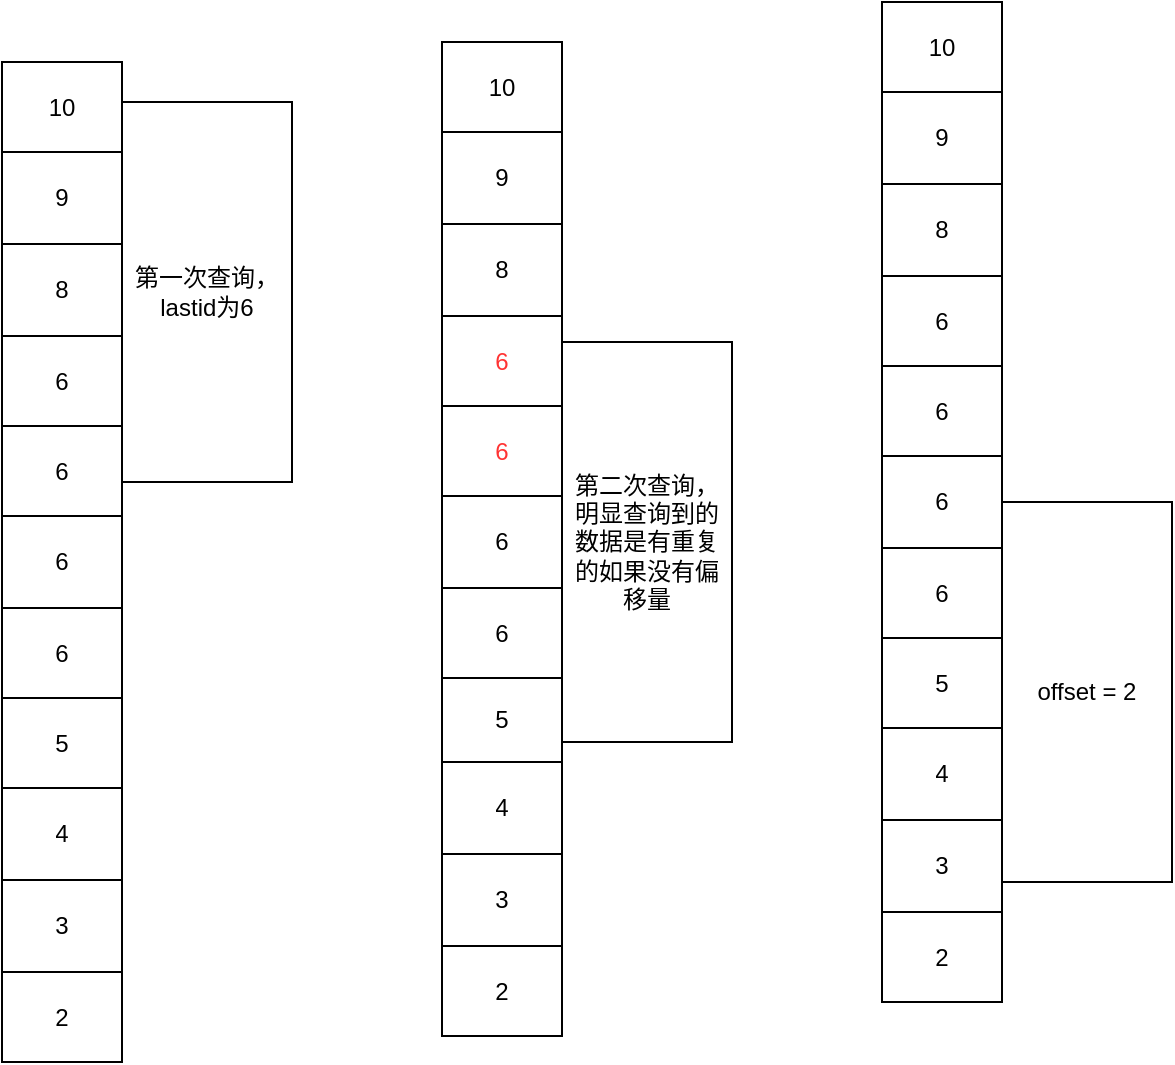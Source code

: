 <mxfile version="21.3.0" type="github">
  <diagram name="第 1 页" id="ChGQeMp-SRfOaH79TZZv">
    <mxGraphModel dx="1434" dy="796" grid="1" gridSize="10" guides="1" tooltips="1" connect="1" arrows="1" fold="1" page="1" pageScale="1" pageWidth="827" pageHeight="1169" math="0" shadow="0">
      <root>
        <mxCell id="0" />
        <mxCell id="1" parent="0" />
        <mxCell id="1Z-Ai8XBa-sebIjdM5xS-17" value="" style="shape=table;startSize=0;container=1;collapsible=0;childLayout=tableLayout;align=center;labelPosition=center;verticalLabelPosition=middle;verticalAlign=middle;" vertex="1" parent="1">
          <mxGeometry x="90" y="130" width="60" height="500" as="geometry" />
        </mxCell>
        <mxCell id="1Z-Ai8XBa-sebIjdM5xS-18" value="" style="shape=tableRow;horizontal=0;startSize=0;swimlaneHead=0;swimlaneBody=0;strokeColor=inherit;top=0;left=0;bottom=0;right=0;collapsible=0;dropTarget=0;fillColor=none;points=[[0,0.5],[1,0.5]];portConstraint=eastwest;align=center;labelPosition=center;verticalLabelPosition=middle;verticalAlign=middle;" vertex="1" parent="1Z-Ai8XBa-sebIjdM5xS-17">
          <mxGeometry width="60" height="45" as="geometry" />
        </mxCell>
        <mxCell id="1Z-Ai8XBa-sebIjdM5xS-19" value="10" style="shape=partialRectangle;html=1;whiteSpace=wrap;connectable=0;strokeColor=inherit;overflow=hidden;fillColor=none;top=0;left=0;bottom=0;right=0;pointerEvents=1;align=center;labelPosition=center;verticalLabelPosition=middle;verticalAlign=middle;" vertex="1" parent="1Z-Ai8XBa-sebIjdM5xS-18">
          <mxGeometry width="60" height="45" as="geometry">
            <mxRectangle width="60" height="45" as="alternateBounds" />
          </mxGeometry>
        </mxCell>
        <mxCell id="1Z-Ai8XBa-sebIjdM5xS-20" value="" style="shape=tableRow;horizontal=0;startSize=0;swimlaneHead=0;swimlaneBody=0;strokeColor=inherit;top=0;left=0;bottom=0;right=0;collapsible=0;dropTarget=0;fillColor=none;points=[[0,0.5],[1,0.5]];portConstraint=eastwest;align=center;labelPosition=center;verticalLabelPosition=middle;verticalAlign=middle;" vertex="1" parent="1Z-Ai8XBa-sebIjdM5xS-17">
          <mxGeometry y="45" width="60" height="46" as="geometry" />
        </mxCell>
        <mxCell id="1Z-Ai8XBa-sebIjdM5xS-21" value="9" style="shape=partialRectangle;html=1;whiteSpace=wrap;connectable=0;strokeColor=inherit;overflow=hidden;fillColor=none;top=0;left=0;bottom=0;right=0;pointerEvents=1;align=center;labelPosition=center;verticalLabelPosition=middle;verticalAlign=middle;" vertex="1" parent="1Z-Ai8XBa-sebIjdM5xS-20">
          <mxGeometry width="60" height="46" as="geometry">
            <mxRectangle width="60" height="46" as="alternateBounds" />
          </mxGeometry>
        </mxCell>
        <mxCell id="1Z-Ai8XBa-sebIjdM5xS-22" value="" style="shape=tableRow;horizontal=0;startSize=0;swimlaneHead=0;swimlaneBody=0;strokeColor=inherit;top=0;left=0;bottom=0;right=0;collapsible=0;dropTarget=0;fillColor=none;points=[[0,0.5],[1,0.5]];portConstraint=eastwest;align=center;labelPosition=center;verticalLabelPosition=middle;verticalAlign=middle;" vertex="1" parent="1Z-Ai8XBa-sebIjdM5xS-17">
          <mxGeometry y="91" width="60" height="46" as="geometry" />
        </mxCell>
        <mxCell id="1Z-Ai8XBa-sebIjdM5xS-23" value="8" style="shape=partialRectangle;html=1;whiteSpace=wrap;connectable=0;strokeColor=inherit;overflow=hidden;fillColor=none;top=0;left=0;bottom=0;right=0;pointerEvents=1;align=center;labelPosition=center;verticalLabelPosition=middle;verticalAlign=middle;" vertex="1" parent="1Z-Ai8XBa-sebIjdM5xS-22">
          <mxGeometry width="60" height="46" as="geometry">
            <mxRectangle width="60" height="46" as="alternateBounds" />
          </mxGeometry>
        </mxCell>
        <mxCell id="1Z-Ai8XBa-sebIjdM5xS-24" value="" style="shape=tableRow;horizontal=0;startSize=0;swimlaneHead=0;swimlaneBody=0;strokeColor=inherit;top=0;left=0;bottom=0;right=0;collapsible=0;dropTarget=0;fillColor=none;points=[[0,0.5],[1,0.5]];portConstraint=eastwest;align=center;labelPosition=center;verticalLabelPosition=middle;verticalAlign=middle;" vertex="1" parent="1Z-Ai8XBa-sebIjdM5xS-17">
          <mxGeometry y="137" width="60" height="45" as="geometry" />
        </mxCell>
        <mxCell id="1Z-Ai8XBa-sebIjdM5xS-25" value="6" style="shape=partialRectangle;html=1;whiteSpace=wrap;connectable=0;strokeColor=inherit;overflow=hidden;fillColor=none;top=0;left=0;bottom=0;right=0;pointerEvents=1;align=center;labelPosition=center;verticalLabelPosition=middle;verticalAlign=middle;" vertex="1" parent="1Z-Ai8XBa-sebIjdM5xS-24">
          <mxGeometry width="60" height="45" as="geometry">
            <mxRectangle width="60" height="45" as="alternateBounds" />
          </mxGeometry>
        </mxCell>
        <mxCell id="1Z-Ai8XBa-sebIjdM5xS-26" value="" style="shape=tableRow;horizontal=0;startSize=0;swimlaneHead=0;swimlaneBody=0;strokeColor=inherit;top=0;left=0;bottom=0;right=0;collapsible=0;dropTarget=0;fillColor=none;points=[[0,0.5],[1,0.5]];portConstraint=eastwest;align=center;labelPosition=center;verticalLabelPosition=middle;verticalAlign=middle;" vertex="1" parent="1Z-Ai8XBa-sebIjdM5xS-17">
          <mxGeometry y="182" width="60" height="45" as="geometry" />
        </mxCell>
        <mxCell id="1Z-Ai8XBa-sebIjdM5xS-27" value="6" style="shape=partialRectangle;html=1;whiteSpace=wrap;connectable=0;strokeColor=inherit;overflow=hidden;fillColor=none;top=0;left=0;bottom=0;right=0;pointerEvents=1;align=center;labelPosition=center;verticalLabelPosition=middle;verticalAlign=middle;" vertex="1" parent="1Z-Ai8XBa-sebIjdM5xS-26">
          <mxGeometry width="60" height="45" as="geometry">
            <mxRectangle width="60" height="45" as="alternateBounds" />
          </mxGeometry>
        </mxCell>
        <mxCell id="1Z-Ai8XBa-sebIjdM5xS-28" value="" style="shape=tableRow;horizontal=0;startSize=0;swimlaneHead=0;swimlaneBody=0;strokeColor=inherit;top=0;left=0;bottom=0;right=0;collapsible=0;dropTarget=0;fillColor=none;points=[[0,0.5],[1,0.5]];portConstraint=eastwest;align=center;labelPosition=center;verticalLabelPosition=middle;verticalAlign=middle;" vertex="1" parent="1Z-Ai8XBa-sebIjdM5xS-17">
          <mxGeometry y="227" width="60" height="46" as="geometry" />
        </mxCell>
        <mxCell id="1Z-Ai8XBa-sebIjdM5xS-29" value="6" style="shape=partialRectangle;html=1;whiteSpace=wrap;connectable=0;strokeColor=inherit;overflow=hidden;fillColor=none;top=0;left=0;bottom=0;right=0;pointerEvents=1;align=center;labelPosition=center;verticalLabelPosition=middle;verticalAlign=middle;" vertex="1" parent="1Z-Ai8XBa-sebIjdM5xS-28">
          <mxGeometry width="60" height="46" as="geometry">
            <mxRectangle width="60" height="46" as="alternateBounds" />
          </mxGeometry>
        </mxCell>
        <mxCell id="1Z-Ai8XBa-sebIjdM5xS-30" value="" style="shape=tableRow;horizontal=0;startSize=0;swimlaneHead=0;swimlaneBody=0;strokeColor=inherit;top=0;left=0;bottom=0;right=0;collapsible=0;dropTarget=0;fillColor=none;points=[[0,0.5],[1,0.5]];portConstraint=eastwest;align=center;labelPosition=center;verticalLabelPosition=middle;verticalAlign=middle;" vertex="1" parent="1Z-Ai8XBa-sebIjdM5xS-17">
          <mxGeometry y="273" width="60" height="45" as="geometry" />
        </mxCell>
        <mxCell id="1Z-Ai8XBa-sebIjdM5xS-31" value="6" style="shape=partialRectangle;html=1;whiteSpace=wrap;connectable=0;strokeColor=inherit;overflow=hidden;fillColor=none;top=0;left=0;bottom=0;right=0;pointerEvents=1;align=center;labelPosition=center;verticalLabelPosition=middle;verticalAlign=middle;" vertex="1" parent="1Z-Ai8XBa-sebIjdM5xS-30">
          <mxGeometry width="60" height="45" as="geometry">
            <mxRectangle width="60" height="45" as="alternateBounds" />
          </mxGeometry>
        </mxCell>
        <mxCell id="1Z-Ai8XBa-sebIjdM5xS-32" value="" style="shape=tableRow;horizontal=0;startSize=0;swimlaneHead=0;swimlaneBody=0;strokeColor=inherit;top=0;left=0;bottom=0;right=0;collapsible=0;dropTarget=0;fillColor=none;points=[[0,0.5],[1,0.5]];portConstraint=eastwest;align=center;labelPosition=center;verticalLabelPosition=middle;verticalAlign=middle;" vertex="1" parent="1Z-Ai8XBa-sebIjdM5xS-17">
          <mxGeometry y="318" width="60" height="45" as="geometry" />
        </mxCell>
        <mxCell id="1Z-Ai8XBa-sebIjdM5xS-33" value="5" style="shape=partialRectangle;html=1;whiteSpace=wrap;connectable=0;strokeColor=inherit;overflow=hidden;fillColor=none;top=0;left=0;bottom=0;right=0;pointerEvents=1;align=center;labelPosition=center;verticalLabelPosition=middle;verticalAlign=middle;" vertex="1" parent="1Z-Ai8XBa-sebIjdM5xS-32">
          <mxGeometry width="60" height="45" as="geometry">
            <mxRectangle width="60" height="45" as="alternateBounds" />
          </mxGeometry>
        </mxCell>
        <mxCell id="1Z-Ai8XBa-sebIjdM5xS-34" value="" style="shape=tableRow;horizontal=0;startSize=0;swimlaneHead=0;swimlaneBody=0;strokeColor=inherit;top=0;left=0;bottom=0;right=0;collapsible=0;dropTarget=0;fillColor=none;points=[[0,0.5],[1,0.5]];portConstraint=eastwest;align=center;labelPosition=center;verticalLabelPosition=middle;verticalAlign=middle;" vertex="1" parent="1Z-Ai8XBa-sebIjdM5xS-17">
          <mxGeometry y="363" width="60" height="46" as="geometry" />
        </mxCell>
        <mxCell id="1Z-Ai8XBa-sebIjdM5xS-35" value="4" style="shape=partialRectangle;html=1;whiteSpace=wrap;connectable=0;strokeColor=inherit;overflow=hidden;fillColor=none;top=0;left=0;bottom=0;right=0;pointerEvents=1;align=center;labelPosition=center;verticalLabelPosition=middle;verticalAlign=middle;" vertex="1" parent="1Z-Ai8XBa-sebIjdM5xS-34">
          <mxGeometry width="60" height="46" as="geometry">
            <mxRectangle width="60" height="46" as="alternateBounds" />
          </mxGeometry>
        </mxCell>
        <mxCell id="1Z-Ai8XBa-sebIjdM5xS-38" style="shape=tableRow;horizontal=0;startSize=0;swimlaneHead=0;swimlaneBody=0;strokeColor=inherit;top=0;left=0;bottom=0;right=0;collapsible=0;dropTarget=0;fillColor=none;points=[[0,0.5],[1,0.5]];portConstraint=eastwest;align=center;labelPosition=center;verticalLabelPosition=middle;verticalAlign=middle;" vertex="1" parent="1Z-Ai8XBa-sebIjdM5xS-17">
          <mxGeometry y="409" width="60" height="46" as="geometry" />
        </mxCell>
        <mxCell id="1Z-Ai8XBa-sebIjdM5xS-39" value="3" style="shape=partialRectangle;html=1;whiteSpace=wrap;connectable=0;strokeColor=inherit;overflow=hidden;fillColor=none;top=0;left=0;bottom=0;right=0;pointerEvents=1;align=center;labelPosition=center;verticalLabelPosition=middle;verticalAlign=middle;" vertex="1" parent="1Z-Ai8XBa-sebIjdM5xS-38">
          <mxGeometry width="60" height="46" as="geometry">
            <mxRectangle width="60" height="46" as="alternateBounds" />
          </mxGeometry>
        </mxCell>
        <mxCell id="1Z-Ai8XBa-sebIjdM5xS-36" style="shape=tableRow;horizontal=0;startSize=0;swimlaneHead=0;swimlaneBody=0;strokeColor=inherit;top=0;left=0;bottom=0;right=0;collapsible=0;dropTarget=0;fillColor=none;points=[[0,0.5],[1,0.5]];portConstraint=eastwest;align=center;labelPosition=center;verticalLabelPosition=middle;verticalAlign=middle;" vertex="1" parent="1Z-Ai8XBa-sebIjdM5xS-17">
          <mxGeometry y="455" width="60" height="45" as="geometry" />
        </mxCell>
        <mxCell id="1Z-Ai8XBa-sebIjdM5xS-37" value="2" style="shape=partialRectangle;html=1;whiteSpace=wrap;connectable=0;strokeColor=inherit;overflow=hidden;fillColor=none;top=0;left=0;bottom=0;right=0;pointerEvents=1;align=center;labelPosition=center;verticalLabelPosition=middle;verticalAlign=middle;" vertex="1" parent="1Z-Ai8XBa-sebIjdM5xS-36">
          <mxGeometry width="60" height="45" as="geometry">
            <mxRectangle width="60" height="45" as="alternateBounds" />
          </mxGeometry>
        </mxCell>
        <mxCell id="1Z-Ai8XBa-sebIjdM5xS-42" value="第一次查询，lastid为6" style="shape=partialRectangle;whiteSpace=wrap;html=1;bottom=1;right=1;left=1;top=0;fillColor=none;routingCenterX=-0.5;direction=north;align=center;labelPosition=center;verticalLabelPosition=middle;verticalAlign=middle;" vertex="1" parent="1">
          <mxGeometry x="150" y="150" width="85" height="190" as="geometry" />
        </mxCell>
        <mxCell id="1Z-Ai8XBa-sebIjdM5xS-43" value="" style="shape=table;startSize=0;container=1;collapsible=0;childLayout=tableLayout;align=center;labelPosition=center;verticalLabelPosition=middle;verticalAlign=middle;" vertex="1" parent="1">
          <mxGeometry x="310" y="120" width="60" height="497.0" as="geometry" />
        </mxCell>
        <mxCell id="1Z-Ai8XBa-sebIjdM5xS-44" value="" style="shape=tableRow;horizontal=0;startSize=0;swimlaneHead=0;swimlaneBody=0;strokeColor=inherit;top=0;left=0;bottom=0;right=0;collapsible=0;dropTarget=0;fillColor=none;points=[[0,0.5],[1,0.5]];portConstraint=eastwest;align=center;labelPosition=center;verticalLabelPosition=middle;verticalAlign=middle;" vertex="1" parent="1Z-Ai8XBa-sebIjdM5xS-43">
          <mxGeometry width="60" height="45" as="geometry" />
        </mxCell>
        <mxCell id="1Z-Ai8XBa-sebIjdM5xS-45" value="10" style="shape=partialRectangle;html=1;whiteSpace=wrap;connectable=0;strokeColor=inherit;overflow=hidden;fillColor=none;top=0;left=0;bottom=0;right=0;pointerEvents=1;align=center;labelPosition=center;verticalLabelPosition=middle;verticalAlign=middle;" vertex="1" parent="1Z-Ai8XBa-sebIjdM5xS-44">
          <mxGeometry width="60" height="45" as="geometry">
            <mxRectangle width="60" height="45" as="alternateBounds" />
          </mxGeometry>
        </mxCell>
        <mxCell id="1Z-Ai8XBa-sebIjdM5xS-46" value="" style="shape=tableRow;horizontal=0;startSize=0;swimlaneHead=0;swimlaneBody=0;strokeColor=inherit;top=0;left=0;bottom=0;right=0;collapsible=0;dropTarget=0;fillColor=none;points=[[0,0.5],[1,0.5]];portConstraint=eastwest;align=center;labelPosition=center;verticalLabelPosition=middle;verticalAlign=middle;" vertex="1" parent="1Z-Ai8XBa-sebIjdM5xS-43">
          <mxGeometry y="45" width="60" height="46" as="geometry" />
        </mxCell>
        <mxCell id="1Z-Ai8XBa-sebIjdM5xS-47" value="9" style="shape=partialRectangle;html=1;whiteSpace=wrap;connectable=0;strokeColor=inherit;overflow=hidden;fillColor=none;top=0;left=0;bottom=0;right=0;pointerEvents=1;align=center;labelPosition=center;verticalLabelPosition=middle;verticalAlign=middle;" vertex="1" parent="1Z-Ai8XBa-sebIjdM5xS-46">
          <mxGeometry width="60" height="46" as="geometry">
            <mxRectangle width="60" height="46" as="alternateBounds" />
          </mxGeometry>
        </mxCell>
        <mxCell id="1Z-Ai8XBa-sebIjdM5xS-48" value="" style="shape=tableRow;horizontal=0;startSize=0;swimlaneHead=0;swimlaneBody=0;strokeColor=inherit;top=0;left=0;bottom=0;right=0;collapsible=0;dropTarget=0;fillColor=none;points=[[0,0.5],[1,0.5]];portConstraint=eastwest;align=center;labelPosition=center;verticalLabelPosition=middle;verticalAlign=middle;" vertex="1" parent="1Z-Ai8XBa-sebIjdM5xS-43">
          <mxGeometry y="91" width="60" height="46" as="geometry" />
        </mxCell>
        <mxCell id="1Z-Ai8XBa-sebIjdM5xS-49" value="8" style="shape=partialRectangle;html=1;whiteSpace=wrap;connectable=0;strokeColor=inherit;overflow=hidden;fillColor=none;top=0;left=0;bottom=0;right=0;pointerEvents=1;align=center;labelPosition=center;verticalLabelPosition=middle;verticalAlign=middle;" vertex="1" parent="1Z-Ai8XBa-sebIjdM5xS-48">
          <mxGeometry width="60" height="46" as="geometry">
            <mxRectangle width="60" height="46" as="alternateBounds" />
          </mxGeometry>
        </mxCell>
        <mxCell id="1Z-Ai8XBa-sebIjdM5xS-50" value="" style="shape=tableRow;horizontal=0;startSize=0;swimlaneHead=0;swimlaneBody=0;strokeColor=inherit;top=0;left=0;bottom=0;right=0;collapsible=0;dropTarget=0;fillColor=none;points=[[0,0.5],[1,0.5]];portConstraint=eastwest;align=center;labelPosition=center;verticalLabelPosition=middle;verticalAlign=middle;" vertex="1" parent="1Z-Ai8XBa-sebIjdM5xS-43">
          <mxGeometry y="137" width="60" height="45" as="geometry" />
        </mxCell>
        <mxCell id="1Z-Ai8XBa-sebIjdM5xS-51" value="&lt;font color=&quot;#ff3333&quot;&gt;6&lt;/font&gt;" style="shape=partialRectangle;html=1;whiteSpace=wrap;connectable=0;strokeColor=inherit;overflow=hidden;fillColor=none;top=0;left=0;bottom=0;right=0;pointerEvents=1;align=center;labelPosition=center;verticalLabelPosition=middle;verticalAlign=middle;" vertex="1" parent="1Z-Ai8XBa-sebIjdM5xS-50">
          <mxGeometry width="60" height="45" as="geometry">
            <mxRectangle width="60" height="45" as="alternateBounds" />
          </mxGeometry>
        </mxCell>
        <mxCell id="1Z-Ai8XBa-sebIjdM5xS-52" value="" style="shape=tableRow;horizontal=0;startSize=0;swimlaneHead=0;swimlaneBody=0;strokeColor=inherit;top=0;left=0;bottom=0;right=0;collapsible=0;dropTarget=0;fillColor=none;points=[[0,0.5],[1,0.5]];portConstraint=eastwest;align=center;labelPosition=center;verticalLabelPosition=middle;verticalAlign=middle;" vertex="1" parent="1Z-Ai8XBa-sebIjdM5xS-43">
          <mxGeometry y="182" width="60" height="45" as="geometry" />
        </mxCell>
        <mxCell id="1Z-Ai8XBa-sebIjdM5xS-53" value="&lt;font color=&quot;#ff3333&quot;&gt;6&lt;/font&gt;" style="shape=partialRectangle;html=1;whiteSpace=wrap;connectable=0;strokeColor=inherit;overflow=hidden;fillColor=none;top=0;left=0;bottom=0;right=0;pointerEvents=1;align=center;labelPosition=center;verticalLabelPosition=middle;verticalAlign=middle;" vertex="1" parent="1Z-Ai8XBa-sebIjdM5xS-52">
          <mxGeometry width="60" height="45" as="geometry">
            <mxRectangle width="60" height="45" as="alternateBounds" />
          </mxGeometry>
        </mxCell>
        <mxCell id="1Z-Ai8XBa-sebIjdM5xS-54" value="" style="shape=tableRow;horizontal=0;startSize=0;swimlaneHead=0;swimlaneBody=0;strokeColor=inherit;top=0;left=0;bottom=0;right=0;collapsible=0;dropTarget=0;fillColor=none;points=[[0,0.5],[1,0.5]];portConstraint=eastwest;align=center;labelPosition=center;verticalLabelPosition=middle;verticalAlign=middle;" vertex="1" parent="1Z-Ai8XBa-sebIjdM5xS-43">
          <mxGeometry y="227" width="60" height="46" as="geometry" />
        </mxCell>
        <mxCell id="1Z-Ai8XBa-sebIjdM5xS-55" value="6" style="shape=partialRectangle;html=1;whiteSpace=wrap;connectable=0;strokeColor=inherit;overflow=hidden;fillColor=none;top=0;left=0;bottom=0;right=0;pointerEvents=1;align=center;labelPosition=center;verticalLabelPosition=middle;verticalAlign=middle;" vertex="1" parent="1Z-Ai8XBa-sebIjdM5xS-54">
          <mxGeometry width="60" height="46" as="geometry">
            <mxRectangle width="60" height="46" as="alternateBounds" />
          </mxGeometry>
        </mxCell>
        <mxCell id="1Z-Ai8XBa-sebIjdM5xS-56" value="" style="shape=tableRow;horizontal=0;startSize=0;swimlaneHead=0;swimlaneBody=0;strokeColor=inherit;top=0;left=0;bottom=0;right=0;collapsible=0;dropTarget=0;fillColor=none;points=[[0,0.5],[1,0.5]];portConstraint=eastwest;align=center;labelPosition=center;verticalLabelPosition=middle;verticalAlign=middle;" vertex="1" parent="1Z-Ai8XBa-sebIjdM5xS-43">
          <mxGeometry y="273" width="60" height="45" as="geometry" />
        </mxCell>
        <mxCell id="1Z-Ai8XBa-sebIjdM5xS-57" value="6" style="shape=partialRectangle;html=1;whiteSpace=wrap;connectable=0;strokeColor=inherit;overflow=hidden;fillColor=none;top=0;left=0;bottom=0;right=0;pointerEvents=1;align=center;labelPosition=center;verticalLabelPosition=middle;verticalAlign=middle;" vertex="1" parent="1Z-Ai8XBa-sebIjdM5xS-56">
          <mxGeometry width="60" height="45" as="geometry">
            <mxRectangle width="60" height="45" as="alternateBounds" />
          </mxGeometry>
        </mxCell>
        <mxCell id="1Z-Ai8XBa-sebIjdM5xS-58" value="" style="shape=tableRow;horizontal=0;startSize=0;swimlaneHead=0;swimlaneBody=0;strokeColor=inherit;top=0;left=0;bottom=0;right=0;collapsible=0;dropTarget=0;fillColor=none;points=[[0,0.5],[1,0.5]];portConstraint=eastwest;align=center;labelPosition=center;verticalLabelPosition=middle;verticalAlign=middle;" vertex="1" parent="1Z-Ai8XBa-sebIjdM5xS-43">
          <mxGeometry y="318" width="60" height="42" as="geometry" />
        </mxCell>
        <mxCell id="1Z-Ai8XBa-sebIjdM5xS-59" value="5" style="shape=partialRectangle;html=1;whiteSpace=wrap;connectable=0;strokeColor=inherit;overflow=hidden;fillColor=none;top=0;left=0;bottom=0;right=0;pointerEvents=1;align=center;labelPosition=center;verticalLabelPosition=middle;verticalAlign=middle;" vertex="1" parent="1Z-Ai8XBa-sebIjdM5xS-58">
          <mxGeometry width="60" height="42" as="geometry">
            <mxRectangle width="60" height="42" as="alternateBounds" />
          </mxGeometry>
        </mxCell>
        <mxCell id="1Z-Ai8XBa-sebIjdM5xS-60" value="" style="shape=tableRow;horizontal=0;startSize=0;swimlaneHead=0;swimlaneBody=0;strokeColor=inherit;top=0;left=0;bottom=0;right=0;collapsible=0;dropTarget=0;fillColor=none;points=[[0,0.5],[1,0.5]];portConstraint=eastwest;align=center;labelPosition=center;verticalLabelPosition=middle;verticalAlign=middle;" vertex="1" parent="1Z-Ai8XBa-sebIjdM5xS-43">
          <mxGeometry y="360" width="60" height="46" as="geometry" />
        </mxCell>
        <mxCell id="1Z-Ai8XBa-sebIjdM5xS-61" value="4" style="shape=partialRectangle;html=1;whiteSpace=wrap;connectable=0;strokeColor=inherit;overflow=hidden;fillColor=none;top=0;left=0;bottom=0;right=0;pointerEvents=1;align=center;labelPosition=center;verticalLabelPosition=middle;verticalAlign=middle;" vertex="1" parent="1Z-Ai8XBa-sebIjdM5xS-60">
          <mxGeometry width="60" height="46" as="geometry">
            <mxRectangle width="60" height="46" as="alternateBounds" />
          </mxGeometry>
        </mxCell>
        <mxCell id="1Z-Ai8XBa-sebIjdM5xS-62" style="shape=tableRow;horizontal=0;startSize=0;swimlaneHead=0;swimlaneBody=0;strokeColor=inherit;top=0;left=0;bottom=0;right=0;collapsible=0;dropTarget=0;fillColor=none;points=[[0,0.5],[1,0.5]];portConstraint=eastwest;align=center;labelPosition=center;verticalLabelPosition=middle;verticalAlign=middle;" vertex="1" parent="1Z-Ai8XBa-sebIjdM5xS-43">
          <mxGeometry y="406" width="60" height="46" as="geometry" />
        </mxCell>
        <mxCell id="1Z-Ai8XBa-sebIjdM5xS-63" value="3" style="shape=partialRectangle;html=1;whiteSpace=wrap;connectable=0;strokeColor=inherit;overflow=hidden;fillColor=none;top=0;left=0;bottom=0;right=0;pointerEvents=1;align=center;labelPosition=center;verticalLabelPosition=middle;verticalAlign=middle;" vertex="1" parent="1Z-Ai8XBa-sebIjdM5xS-62">
          <mxGeometry width="60" height="46" as="geometry">
            <mxRectangle width="60" height="46" as="alternateBounds" />
          </mxGeometry>
        </mxCell>
        <mxCell id="1Z-Ai8XBa-sebIjdM5xS-64" style="shape=tableRow;horizontal=0;startSize=0;swimlaneHead=0;swimlaneBody=0;strokeColor=inherit;top=0;left=0;bottom=0;right=0;collapsible=0;dropTarget=0;fillColor=none;points=[[0,0.5],[1,0.5]];portConstraint=eastwest;align=center;labelPosition=center;verticalLabelPosition=middle;verticalAlign=middle;" vertex="1" parent="1Z-Ai8XBa-sebIjdM5xS-43">
          <mxGeometry y="452" width="60" height="45" as="geometry" />
        </mxCell>
        <mxCell id="1Z-Ai8XBa-sebIjdM5xS-65" value="2" style="shape=partialRectangle;html=1;whiteSpace=wrap;connectable=0;strokeColor=inherit;overflow=hidden;fillColor=none;top=0;left=0;bottom=0;right=0;pointerEvents=1;align=center;labelPosition=center;verticalLabelPosition=middle;verticalAlign=middle;" vertex="1" parent="1Z-Ai8XBa-sebIjdM5xS-64">
          <mxGeometry width="60" height="45" as="geometry">
            <mxRectangle width="60" height="45" as="alternateBounds" />
          </mxGeometry>
        </mxCell>
        <mxCell id="1Z-Ai8XBa-sebIjdM5xS-66" value="第二次查询，明显查询到的数据是有重复的如果没有偏移量" style="shape=partialRectangle;whiteSpace=wrap;html=1;bottom=1;right=1;left=1;top=0;fillColor=none;routingCenterX=-0.5;direction=north;align=center;labelPosition=center;verticalLabelPosition=middle;verticalAlign=middle;" vertex="1" parent="1">
          <mxGeometry x="370" y="270" width="85" height="200" as="geometry" />
        </mxCell>
        <mxCell id="1Z-Ai8XBa-sebIjdM5xS-92" value="" style="shape=table;startSize=0;container=1;collapsible=0;childLayout=tableLayout;align=center;labelPosition=center;verticalLabelPosition=middle;verticalAlign=middle;" vertex="1" parent="1">
          <mxGeometry x="530" y="100" width="60" height="500" as="geometry" />
        </mxCell>
        <mxCell id="1Z-Ai8XBa-sebIjdM5xS-93" value="" style="shape=tableRow;horizontal=0;startSize=0;swimlaneHead=0;swimlaneBody=0;strokeColor=inherit;top=0;left=0;bottom=0;right=0;collapsible=0;dropTarget=0;fillColor=none;points=[[0,0.5],[1,0.5]];portConstraint=eastwest;align=center;labelPosition=center;verticalLabelPosition=middle;verticalAlign=middle;" vertex="1" parent="1Z-Ai8XBa-sebIjdM5xS-92">
          <mxGeometry width="60" height="45" as="geometry" />
        </mxCell>
        <mxCell id="1Z-Ai8XBa-sebIjdM5xS-94" value="10" style="shape=partialRectangle;html=1;whiteSpace=wrap;connectable=0;strokeColor=inherit;overflow=hidden;fillColor=none;top=0;left=0;bottom=0;right=0;pointerEvents=1;align=center;labelPosition=center;verticalLabelPosition=middle;verticalAlign=middle;" vertex="1" parent="1Z-Ai8XBa-sebIjdM5xS-93">
          <mxGeometry width="60" height="45" as="geometry">
            <mxRectangle width="60" height="45" as="alternateBounds" />
          </mxGeometry>
        </mxCell>
        <mxCell id="1Z-Ai8XBa-sebIjdM5xS-95" value="" style="shape=tableRow;horizontal=0;startSize=0;swimlaneHead=0;swimlaneBody=0;strokeColor=inherit;top=0;left=0;bottom=0;right=0;collapsible=0;dropTarget=0;fillColor=none;points=[[0,0.5],[1,0.5]];portConstraint=eastwest;align=center;labelPosition=center;verticalLabelPosition=middle;verticalAlign=middle;" vertex="1" parent="1Z-Ai8XBa-sebIjdM5xS-92">
          <mxGeometry y="45" width="60" height="46" as="geometry" />
        </mxCell>
        <mxCell id="1Z-Ai8XBa-sebIjdM5xS-96" value="9" style="shape=partialRectangle;html=1;whiteSpace=wrap;connectable=0;strokeColor=inherit;overflow=hidden;fillColor=none;top=0;left=0;bottom=0;right=0;pointerEvents=1;align=center;labelPosition=center;verticalLabelPosition=middle;verticalAlign=middle;" vertex="1" parent="1Z-Ai8XBa-sebIjdM5xS-95">
          <mxGeometry width="60" height="46" as="geometry">
            <mxRectangle width="60" height="46" as="alternateBounds" />
          </mxGeometry>
        </mxCell>
        <mxCell id="1Z-Ai8XBa-sebIjdM5xS-97" value="" style="shape=tableRow;horizontal=0;startSize=0;swimlaneHead=0;swimlaneBody=0;strokeColor=inherit;top=0;left=0;bottom=0;right=0;collapsible=0;dropTarget=0;fillColor=none;points=[[0,0.5],[1,0.5]];portConstraint=eastwest;align=center;labelPosition=center;verticalLabelPosition=middle;verticalAlign=middle;" vertex="1" parent="1Z-Ai8XBa-sebIjdM5xS-92">
          <mxGeometry y="91" width="60" height="46" as="geometry" />
        </mxCell>
        <mxCell id="1Z-Ai8XBa-sebIjdM5xS-98" value="8" style="shape=partialRectangle;html=1;whiteSpace=wrap;connectable=0;strokeColor=inherit;overflow=hidden;fillColor=none;top=0;left=0;bottom=0;right=0;pointerEvents=1;align=center;labelPosition=center;verticalLabelPosition=middle;verticalAlign=middle;" vertex="1" parent="1Z-Ai8XBa-sebIjdM5xS-97">
          <mxGeometry width="60" height="46" as="geometry">
            <mxRectangle width="60" height="46" as="alternateBounds" />
          </mxGeometry>
        </mxCell>
        <mxCell id="1Z-Ai8XBa-sebIjdM5xS-99" value="" style="shape=tableRow;horizontal=0;startSize=0;swimlaneHead=0;swimlaneBody=0;strokeColor=inherit;top=0;left=0;bottom=0;right=0;collapsible=0;dropTarget=0;fillColor=none;points=[[0,0.5],[1,0.5]];portConstraint=eastwest;align=center;labelPosition=center;verticalLabelPosition=middle;verticalAlign=middle;" vertex="1" parent="1Z-Ai8XBa-sebIjdM5xS-92">
          <mxGeometry y="137" width="60" height="45" as="geometry" />
        </mxCell>
        <mxCell id="1Z-Ai8XBa-sebIjdM5xS-100" value="6" style="shape=partialRectangle;html=1;whiteSpace=wrap;connectable=0;strokeColor=inherit;overflow=hidden;fillColor=none;top=0;left=0;bottom=0;right=0;pointerEvents=1;align=center;labelPosition=center;verticalLabelPosition=middle;verticalAlign=middle;" vertex="1" parent="1Z-Ai8XBa-sebIjdM5xS-99">
          <mxGeometry width="60" height="45" as="geometry">
            <mxRectangle width="60" height="45" as="alternateBounds" />
          </mxGeometry>
        </mxCell>
        <mxCell id="1Z-Ai8XBa-sebIjdM5xS-101" value="" style="shape=tableRow;horizontal=0;startSize=0;swimlaneHead=0;swimlaneBody=0;strokeColor=inherit;top=0;left=0;bottom=0;right=0;collapsible=0;dropTarget=0;fillColor=none;points=[[0,0.5],[1,0.5]];portConstraint=eastwest;align=center;labelPosition=center;verticalLabelPosition=middle;verticalAlign=middle;" vertex="1" parent="1Z-Ai8XBa-sebIjdM5xS-92">
          <mxGeometry y="182" width="60" height="45" as="geometry" />
        </mxCell>
        <mxCell id="1Z-Ai8XBa-sebIjdM5xS-102" value="6" style="shape=partialRectangle;html=1;whiteSpace=wrap;connectable=0;strokeColor=inherit;overflow=hidden;fillColor=none;top=0;left=0;bottom=0;right=0;pointerEvents=1;align=center;labelPosition=center;verticalLabelPosition=middle;verticalAlign=middle;" vertex="1" parent="1Z-Ai8XBa-sebIjdM5xS-101">
          <mxGeometry width="60" height="45" as="geometry">
            <mxRectangle width="60" height="45" as="alternateBounds" />
          </mxGeometry>
        </mxCell>
        <mxCell id="1Z-Ai8XBa-sebIjdM5xS-103" value="" style="shape=tableRow;horizontal=0;startSize=0;swimlaneHead=0;swimlaneBody=0;strokeColor=inherit;top=0;left=0;bottom=0;right=0;collapsible=0;dropTarget=0;fillColor=none;points=[[0,0.5],[1,0.5]];portConstraint=eastwest;align=center;labelPosition=center;verticalLabelPosition=middle;verticalAlign=middle;" vertex="1" parent="1Z-Ai8XBa-sebIjdM5xS-92">
          <mxGeometry y="227" width="60" height="46" as="geometry" />
        </mxCell>
        <mxCell id="1Z-Ai8XBa-sebIjdM5xS-104" value="6" style="shape=partialRectangle;html=1;whiteSpace=wrap;connectable=0;strokeColor=inherit;overflow=hidden;fillColor=none;top=0;left=0;bottom=0;right=0;pointerEvents=1;align=center;labelPosition=center;verticalLabelPosition=middle;verticalAlign=middle;" vertex="1" parent="1Z-Ai8XBa-sebIjdM5xS-103">
          <mxGeometry width="60" height="46" as="geometry">
            <mxRectangle width="60" height="46" as="alternateBounds" />
          </mxGeometry>
        </mxCell>
        <mxCell id="1Z-Ai8XBa-sebIjdM5xS-105" value="" style="shape=tableRow;horizontal=0;startSize=0;swimlaneHead=0;swimlaneBody=0;strokeColor=inherit;top=0;left=0;bottom=0;right=0;collapsible=0;dropTarget=0;fillColor=none;points=[[0,0.5],[1,0.5]];portConstraint=eastwest;align=center;labelPosition=center;verticalLabelPosition=middle;verticalAlign=middle;" vertex="1" parent="1Z-Ai8XBa-sebIjdM5xS-92">
          <mxGeometry y="273" width="60" height="45" as="geometry" />
        </mxCell>
        <mxCell id="1Z-Ai8XBa-sebIjdM5xS-106" value="6" style="shape=partialRectangle;html=1;whiteSpace=wrap;connectable=0;strokeColor=inherit;overflow=hidden;fillColor=none;top=0;left=0;bottom=0;right=0;pointerEvents=1;align=center;labelPosition=center;verticalLabelPosition=middle;verticalAlign=middle;" vertex="1" parent="1Z-Ai8XBa-sebIjdM5xS-105">
          <mxGeometry width="60" height="45" as="geometry">
            <mxRectangle width="60" height="45" as="alternateBounds" />
          </mxGeometry>
        </mxCell>
        <mxCell id="1Z-Ai8XBa-sebIjdM5xS-107" value="" style="shape=tableRow;horizontal=0;startSize=0;swimlaneHead=0;swimlaneBody=0;strokeColor=inherit;top=0;left=0;bottom=0;right=0;collapsible=0;dropTarget=0;fillColor=none;points=[[0,0.5],[1,0.5]];portConstraint=eastwest;align=center;labelPosition=center;verticalLabelPosition=middle;verticalAlign=middle;" vertex="1" parent="1Z-Ai8XBa-sebIjdM5xS-92">
          <mxGeometry y="318" width="60" height="45" as="geometry" />
        </mxCell>
        <mxCell id="1Z-Ai8XBa-sebIjdM5xS-108" value="5" style="shape=partialRectangle;html=1;whiteSpace=wrap;connectable=0;strokeColor=inherit;overflow=hidden;fillColor=none;top=0;left=0;bottom=0;right=0;pointerEvents=1;align=center;labelPosition=center;verticalLabelPosition=middle;verticalAlign=middle;" vertex="1" parent="1Z-Ai8XBa-sebIjdM5xS-107">
          <mxGeometry width="60" height="45" as="geometry">
            <mxRectangle width="60" height="45" as="alternateBounds" />
          </mxGeometry>
        </mxCell>
        <mxCell id="1Z-Ai8XBa-sebIjdM5xS-109" value="" style="shape=tableRow;horizontal=0;startSize=0;swimlaneHead=0;swimlaneBody=0;strokeColor=inherit;top=0;left=0;bottom=0;right=0;collapsible=0;dropTarget=0;fillColor=none;points=[[0,0.5],[1,0.5]];portConstraint=eastwest;align=center;labelPosition=center;verticalLabelPosition=middle;verticalAlign=middle;" vertex="1" parent="1Z-Ai8XBa-sebIjdM5xS-92">
          <mxGeometry y="363" width="60" height="46" as="geometry" />
        </mxCell>
        <mxCell id="1Z-Ai8XBa-sebIjdM5xS-110" value="4" style="shape=partialRectangle;html=1;whiteSpace=wrap;connectable=0;strokeColor=inherit;overflow=hidden;fillColor=none;top=0;left=0;bottom=0;right=0;pointerEvents=1;align=center;labelPosition=center;verticalLabelPosition=middle;verticalAlign=middle;" vertex="1" parent="1Z-Ai8XBa-sebIjdM5xS-109">
          <mxGeometry width="60" height="46" as="geometry">
            <mxRectangle width="60" height="46" as="alternateBounds" />
          </mxGeometry>
        </mxCell>
        <mxCell id="1Z-Ai8XBa-sebIjdM5xS-111" style="shape=tableRow;horizontal=0;startSize=0;swimlaneHead=0;swimlaneBody=0;strokeColor=inherit;top=0;left=0;bottom=0;right=0;collapsible=0;dropTarget=0;fillColor=none;points=[[0,0.5],[1,0.5]];portConstraint=eastwest;align=center;labelPosition=center;verticalLabelPosition=middle;verticalAlign=middle;" vertex="1" parent="1Z-Ai8XBa-sebIjdM5xS-92">
          <mxGeometry y="409" width="60" height="46" as="geometry" />
        </mxCell>
        <mxCell id="1Z-Ai8XBa-sebIjdM5xS-112" value="3" style="shape=partialRectangle;html=1;whiteSpace=wrap;connectable=0;strokeColor=inherit;overflow=hidden;fillColor=none;top=0;left=0;bottom=0;right=0;pointerEvents=1;align=center;labelPosition=center;verticalLabelPosition=middle;verticalAlign=middle;" vertex="1" parent="1Z-Ai8XBa-sebIjdM5xS-111">
          <mxGeometry width="60" height="46" as="geometry">
            <mxRectangle width="60" height="46" as="alternateBounds" />
          </mxGeometry>
        </mxCell>
        <mxCell id="1Z-Ai8XBa-sebIjdM5xS-113" style="shape=tableRow;horizontal=0;startSize=0;swimlaneHead=0;swimlaneBody=0;strokeColor=inherit;top=0;left=0;bottom=0;right=0;collapsible=0;dropTarget=0;fillColor=none;points=[[0,0.5],[1,0.5]];portConstraint=eastwest;align=center;labelPosition=center;verticalLabelPosition=middle;verticalAlign=middle;" vertex="1" parent="1Z-Ai8XBa-sebIjdM5xS-92">
          <mxGeometry y="455" width="60" height="45" as="geometry" />
        </mxCell>
        <mxCell id="1Z-Ai8XBa-sebIjdM5xS-114" value="2" style="shape=partialRectangle;html=1;whiteSpace=wrap;connectable=0;strokeColor=inherit;overflow=hidden;fillColor=none;top=0;left=0;bottom=0;right=0;pointerEvents=1;align=center;labelPosition=center;verticalLabelPosition=middle;verticalAlign=middle;" vertex="1" parent="1Z-Ai8XBa-sebIjdM5xS-113">
          <mxGeometry width="60" height="45" as="geometry">
            <mxRectangle width="60" height="45" as="alternateBounds" />
          </mxGeometry>
        </mxCell>
        <mxCell id="1Z-Ai8XBa-sebIjdM5xS-115" value="offset = 2" style="shape=partialRectangle;whiteSpace=wrap;html=1;bottom=1;right=1;left=1;top=0;fillColor=none;routingCenterX=-0.5;direction=north;align=center;labelPosition=center;verticalLabelPosition=middle;verticalAlign=middle;" vertex="1" parent="1">
          <mxGeometry x="590" y="350" width="85" height="190" as="geometry" />
        </mxCell>
      </root>
    </mxGraphModel>
  </diagram>
</mxfile>
